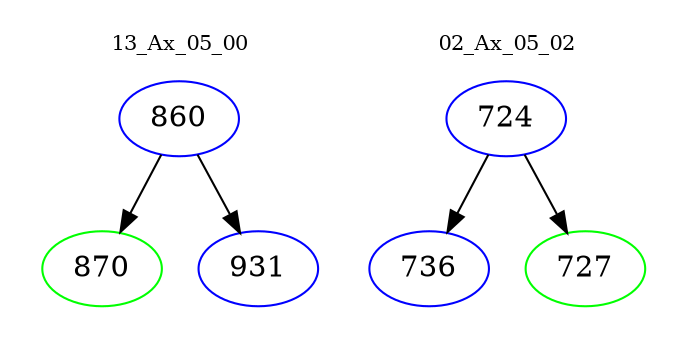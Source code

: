 digraph{
subgraph cluster_0 {
color = white
label = "13_Ax_05_00";
fontsize=10;
T0_860 [label="860", color="blue"]
T0_860 -> T0_870 [color="black"]
T0_870 [label="870", color="green"]
T0_860 -> T0_931 [color="black"]
T0_931 [label="931", color="blue"]
}
subgraph cluster_1 {
color = white
label = "02_Ax_05_02";
fontsize=10;
T1_724 [label="724", color="blue"]
T1_724 -> T1_736 [color="black"]
T1_736 [label="736", color="blue"]
T1_724 -> T1_727 [color="black"]
T1_727 [label="727", color="green"]
}
}

